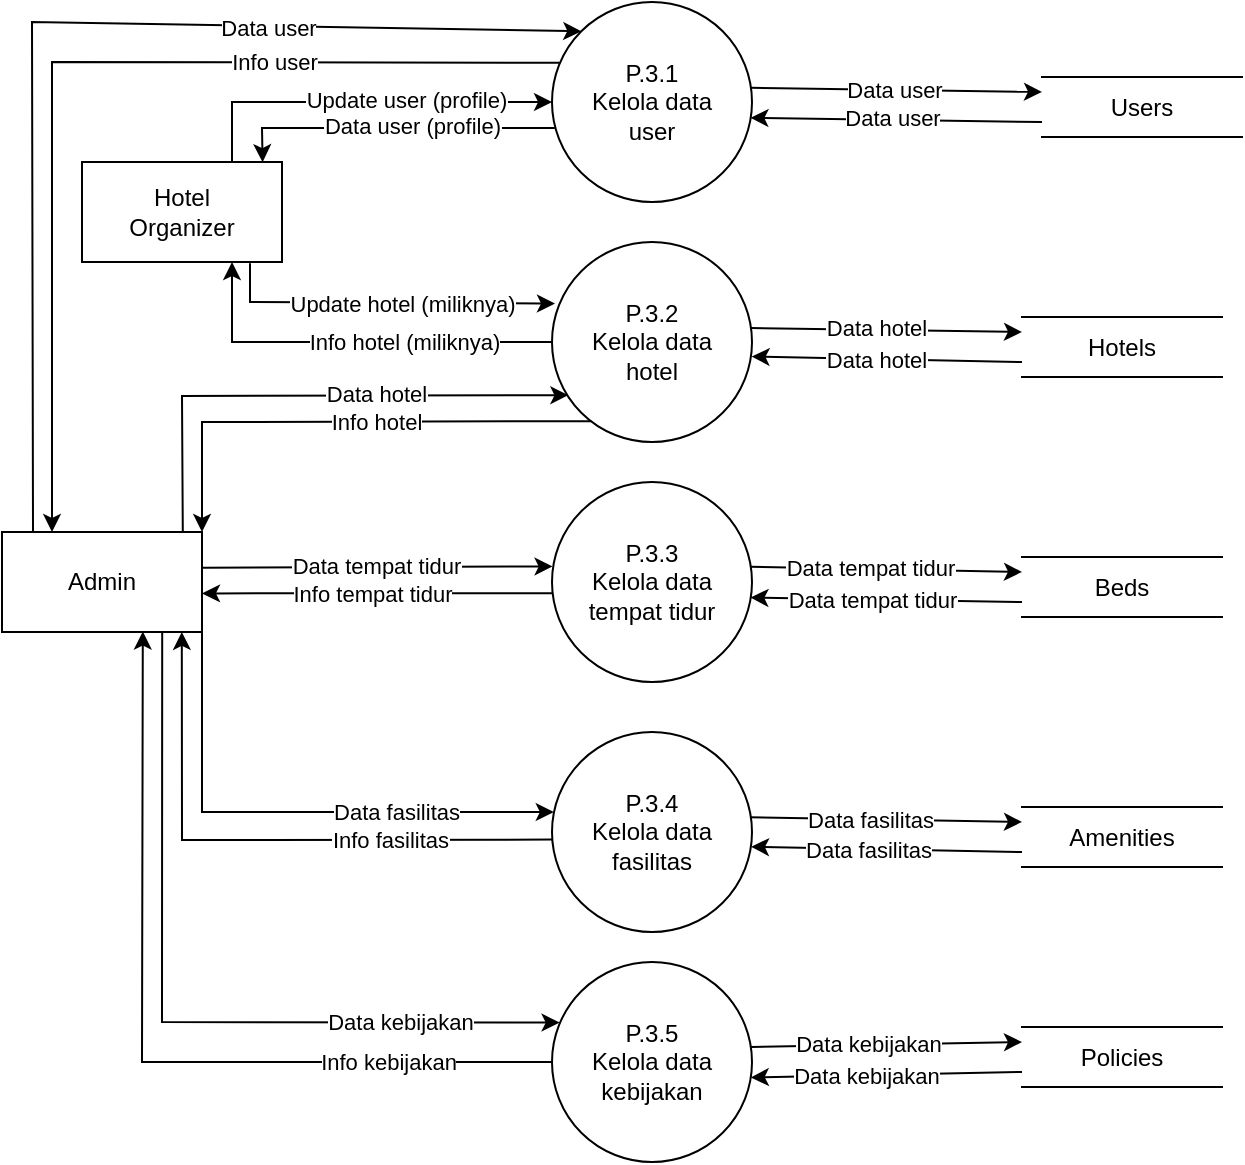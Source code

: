 <mxfile>
    <diagram id="c55P3ctVK4u0qjwBiOBQ" name="Page-1">
        <mxGraphModel dx="1222" dy="913" grid="1" gridSize="10" guides="1" tooltips="1" connect="1" arrows="1" fold="1" page="1" pageScale="1" pageWidth="850" pageHeight="1100" math="0" shadow="0">
            <root>
                <mxCell id="0"/>
                <mxCell id="1" parent="0"/>
                <mxCell id="4" value="" style="endArrow=classic;html=1;rounded=0;curved=0;jumpStyle=arc;entryX=0;entryY=0.25;entryDx=0;entryDy=0;exitX=0.983;exitY=0.426;exitDx=0;exitDy=0;exitPerimeter=0;" parent="1" source="13" target="17" edge="1">
                    <mxGeometry width="50" height="50" relative="1" as="geometry">
                        <mxPoint x="697.19" y="740.0" as="sourcePoint"/>
                        <mxPoint x="510.0" y="740.6" as="targetPoint"/>
                    </mxGeometry>
                </mxCell>
                <mxCell id="48" value="Data fasilitas" style="edgeLabel;html=1;align=center;verticalAlign=middle;resizable=0;points=[];" parent="4" vertex="1" connectable="0">
                    <mxGeometry x="-0.118" relative="1" as="geometry">
                        <mxPoint as="offset"/>
                    </mxGeometry>
                </mxCell>
                <mxCell id="6" value="" style="endArrow=classic;html=1;rounded=0;curved=0;jumpStyle=arc;entryX=0;entryY=0.25;entryDx=0;entryDy=0;exitX=0.986;exitY=0.424;exitDx=0;exitDy=0;exitPerimeter=0;" parent="1" source="11" target="18" edge="1">
                    <mxGeometry width="50" height="50" relative="1" as="geometry">
                        <mxPoint x="662.19" y="500.0" as="sourcePoint"/>
                        <mxPoint x="475.0" y="500.6" as="targetPoint"/>
                    </mxGeometry>
                </mxCell>
                <mxCell id="46" value="Data tempat tidur" style="edgeLabel;html=1;align=center;verticalAlign=middle;resizable=0;points=[];" parent="6" vertex="1" connectable="0">
                    <mxGeometry x="-0.12" y="1" relative="1" as="geometry">
                        <mxPoint as="offset"/>
                    </mxGeometry>
                </mxCell>
                <mxCell id="7" value="" style="endArrow=classic;html=1;rounded=0;curved=0;jumpStyle=arc;entryX=0.992;entryY=0.579;entryDx=0;entryDy=0;exitX=0;exitY=0.75;exitDx=0;exitDy=0;entryPerimeter=0;" parent="1" source="14" target="8" edge="1">
                    <mxGeometry width="50" height="50" relative="1" as="geometry">
                        <mxPoint x="662.19" y="240.0" as="sourcePoint"/>
                        <mxPoint x="475.0" y="240.6" as="targetPoint"/>
                    </mxGeometry>
                </mxCell>
                <mxCell id="43" value="Data user" style="edgeLabel;html=1;align=center;verticalAlign=middle;resizable=0;points=[];" parent="7" vertex="1" connectable="0">
                    <mxGeometry x="-0.017" relative="1" as="geometry">
                        <mxPoint x="-4" y="-1" as="offset"/>
                    </mxGeometry>
                </mxCell>
                <mxCell id="8" value="P.3.1&lt;div&gt;Kelola data&lt;/div&gt;&lt;div&gt;user&lt;/div&gt;" style="shape=ellipse;html=1;dashed=0;whiteSpace=wrap;perimeter=ellipsePerimeter;" parent="1" vertex="1">
                    <mxGeometry x="375" y="240" width="100" height="100" as="geometry"/>
                </mxCell>
                <mxCell id="9" value="P.3.2&lt;div&gt;Kelola data&lt;/div&gt;&lt;div&gt;hotel&lt;/div&gt;" style="shape=ellipse;html=1;dashed=0;whiteSpace=wrap;perimeter=ellipsePerimeter;" parent="1" vertex="1">
                    <mxGeometry x="375" y="360" width="100" height="100" as="geometry"/>
                </mxCell>
                <mxCell id="10" value="P.3.5&lt;div&gt;Kelola data&lt;/div&gt;&lt;div&gt;kebijakan&lt;/div&gt;" style="shape=ellipse;html=1;dashed=0;whiteSpace=wrap;perimeter=ellipsePerimeter;" parent="1" vertex="1">
                    <mxGeometry x="375" y="720" width="100" height="100" as="geometry"/>
                </mxCell>
                <mxCell id="11" value="P.3.3&lt;div&gt;Kelola data&lt;/div&gt;&lt;div&gt;tempat tidur&lt;/div&gt;" style="shape=ellipse;html=1;dashed=0;whiteSpace=wrap;perimeter=ellipsePerimeter;" parent="1" vertex="1">
                    <mxGeometry x="375" y="480" width="100" height="100" as="geometry"/>
                </mxCell>
                <mxCell id="13" value="P.3.4&lt;div&gt;Kelola data&lt;/div&gt;&lt;div&gt;fasilitas&lt;/div&gt;" style="shape=ellipse;html=1;dashed=0;whiteSpace=wrap;perimeter=ellipsePerimeter;" parent="1" vertex="1">
                    <mxGeometry x="375" y="605" width="100" height="100" as="geometry"/>
                </mxCell>
                <mxCell id="14" value="Users" style="html=1;dashed=0;whiteSpace=wrap;shape=partialRectangle;right=0;left=0;" parent="1" vertex="1">
                    <mxGeometry x="620" y="277.5" width="100" height="30" as="geometry"/>
                </mxCell>
                <mxCell id="16" value="Policies" style="html=1;dashed=0;whiteSpace=wrap;shape=partialRectangle;right=0;left=0;" parent="1" vertex="1">
                    <mxGeometry x="610" y="752.5" width="100" height="30" as="geometry"/>
                </mxCell>
                <mxCell id="17" value="Amenities" style="html=1;dashed=0;whiteSpace=wrap;shape=partialRectangle;right=0;left=0;" parent="1" vertex="1">
                    <mxGeometry x="610" y="642.5" width="100" height="30" as="geometry"/>
                </mxCell>
                <mxCell id="18" value="Beds" style="html=1;dashed=0;whiteSpace=wrap;shape=partialRectangle;right=0;left=0;" parent="1" vertex="1">
                    <mxGeometry x="610" y="517.5" width="100" height="30" as="geometry"/>
                </mxCell>
                <mxCell id="19" value="Hotels" style="html=1;dashed=0;whiteSpace=wrap;shape=partialRectangle;right=0;left=0;" parent="1" vertex="1">
                    <mxGeometry x="610" y="397.5" width="100" height="30" as="geometry"/>
                </mxCell>
                <mxCell id="20" value="" style="endArrow=classic;html=1;rounded=0;curved=0;jumpStyle=arc;entryX=0.994;entryY=0.577;entryDx=0;entryDy=0;exitX=0;exitY=0.75;exitDx=0;exitDy=0;entryPerimeter=0;" parent="1" source="16" target="10" edge="1">
                    <mxGeometry width="50" height="50" relative="1" as="geometry">
                        <mxPoint x="662.19" y="780.0" as="sourcePoint"/>
                        <mxPoint x="475.0" y="780.6" as="targetPoint"/>
                    </mxGeometry>
                </mxCell>
                <mxCell id="51" value="Data kebijakan" style="edgeLabel;html=1;align=center;verticalAlign=middle;resizable=0;points=[];" parent="20" vertex="1" connectable="0">
                    <mxGeometry x="0.148" relative="1" as="geometry">
                        <mxPoint as="offset"/>
                    </mxGeometry>
                </mxCell>
                <mxCell id="21" value="" style="endArrow=classic;html=1;rounded=0;curved=0;jumpStyle=arc;entryX=0.995;entryY=0.574;entryDx=0;entryDy=0;exitX=0;exitY=0.75;exitDx=0;exitDy=0;entryPerimeter=0;" parent="1" source="17" target="13" edge="1">
                    <mxGeometry width="50" height="50" relative="1" as="geometry">
                        <mxPoint x="687.19" y="730.0" as="sourcePoint"/>
                        <mxPoint x="500.0" y="730.6" as="targetPoint"/>
                    </mxGeometry>
                </mxCell>
                <mxCell id="49" value="Data fasilitas" style="edgeLabel;html=1;align=center;verticalAlign=middle;resizable=0;points=[];" parent="21" vertex="1" connectable="0">
                    <mxGeometry x="0.082" relative="1" as="geometry">
                        <mxPoint x="-4" as="offset"/>
                    </mxGeometry>
                </mxCell>
                <mxCell id="22" value="" style="endArrow=classic;html=1;rounded=0;curved=0;jumpStyle=arc;entryX=0.998;entryY=0.573;entryDx=0;entryDy=0;exitX=0;exitY=0.75;exitDx=0;exitDy=0;entryPerimeter=0;" parent="1" source="19" target="9" edge="1">
                    <mxGeometry width="50" height="50" relative="1" as="geometry">
                        <mxPoint x="667.19" y="390.0" as="sourcePoint"/>
                        <mxPoint x="480.0" y="390.6" as="targetPoint"/>
                    </mxGeometry>
                </mxCell>
                <mxCell id="45" value="Data hotel" style="edgeLabel;html=1;align=center;verticalAlign=middle;resizable=0;points=[];" parent="22" vertex="1" connectable="0">
                    <mxGeometry x="0.047" relative="1" as="geometry">
                        <mxPoint x="-2" as="offset"/>
                    </mxGeometry>
                </mxCell>
                <mxCell id="23" value="" style="endArrow=classic;html=1;rounded=0;curved=0;jumpStyle=arc;entryX=0.992;entryY=0.578;entryDx=0;entryDy=0;exitX=0;exitY=0.75;exitDx=0;exitDy=0;entryPerimeter=0;" parent="1" source="18" target="11" edge="1">
                    <mxGeometry width="50" height="50" relative="1" as="geometry">
                        <mxPoint x="662.19" y="579.17" as="sourcePoint"/>
                        <mxPoint x="475.0" y="579.77" as="targetPoint"/>
                    </mxGeometry>
                </mxCell>
                <mxCell id="47" value="Data tempat tidur" style="edgeLabel;html=1;align=center;verticalAlign=middle;resizable=0;points=[];" parent="23" vertex="1" connectable="0">
                    <mxGeometry x="0.157" y="1" relative="1" as="geometry">
                        <mxPoint x="3" y="-1" as="offset"/>
                    </mxGeometry>
                </mxCell>
                <mxCell id="24" value="" style="endArrow=classic;html=1;rounded=0;curved=0;jumpStyle=arc;entryX=0;entryY=0.25;entryDx=0;entryDy=0;exitX=0.994;exitY=0.43;exitDx=0;exitDy=0;exitPerimeter=0;" parent="1" source="9" target="19" edge="1">
                    <mxGeometry width="50" height="50" relative="1" as="geometry">
                        <mxPoint x="687.19" y="320.0" as="sourcePoint"/>
                        <mxPoint x="500.0" y="320.6" as="targetPoint"/>
                    </mxGeometry>
                </mxCell>
                <mxCell id="44" value="Data hotel" style="edgeLabel;html=1;align=center;verticalAlign=middle;resizable=0;points=[];" parent="24" vertex="1" connectable="0">
                    <mxGeometry x="-0.081" y="1" relative="1" as="geometry">
                        <mxPoint as="offset"/>
                    </mxGeometry>
                </mxCell>
                <mxCell id="25" value="" style="endArrow=classic;html=1;rounded=0;curved=0;jumpStyle=arc;entryX=0;entryY=0.25;entryDx=0;entryDy=0;exitX=0.99;exitY=0.429;exitDx=0;exitDy=0;exitPerimeter=0;" parent="1" source="8" target="14" edge="1">
                    <mxGeometry width="50" height="50" relative="1" as="geometry">
                        <mxPoint x="530" y="200" as="sourcePoint"/>
                        <mxPoint x="510.0" y="270.6" as="targetPoint"/>
                    </mxGeometry>
                </mxCell>
                <mxCell id="42" value="Data user" style="edgeLabel;html=1;align=center;verticalAlign=middle;resizable=0;points=[];" parent="25" vertex="1" connectable="0">
                    <mxGeometry x="-0.223" relative="1" as="geometry">
                        <mxPoint x="15" as="offset"/>
                    </mxGeometry>
                </mxCell>
                <mxCell id="26" value="" style="endArrow=classic;html=1;rounded=0;curved=0;jumpStyle=arc;entryX=0.75;entryY=1;entryDx=0;entryDy=0;exitX=0;exitY=0.5;exitDx=0;exitDy=0;" parent="1" target="57" edge="1" source="9">
                    <mxGeometry width="50" height="50" relative="1" as="geometry">
                        <mxPoint x="375" y="374.0" as="sourcePoint"/>
                        <mxPoint x="215" y="314" as="targetPoint"/>
                        <Array as="points">
                            <mxPoint x="215" y="410"/>
                        </Array>
                    </mxGeometry>
                </mxCell>
                <mxCell id="58" value="Info hotel (miliknya)" style="edgeLabel;html=1;align=center;verticalAlign=middle;resizable=0;points=[];" parent="26" vertex="1" connectable="0">
                    <mxGeometry x="0.046" y="-1" relative="1" as="geometry">
                        <mxPoint x="30" y="1" as="offset"/>
                    </mxGeometry>
                </mxCell>
                <mxCell id="28" value="" style="endArrow=classic;html=1;rounded=0;curved=0;jumpStyle=arc;entryX=0.704;entryY=0.995;entryDx=0;entryDy=0;exitX=0;exitY=0.5;exitDx=0;exitDy=0;entryPerimeter=0;" parent="1" target="52" edge="1" source="10">
                    <mxGeometry width="50" height="50" relative="1" as="geometry">
                        <mxPoint x="376.1" y="844.1" as="sourcePoint"/>
                        <mxPoint x="175" y="559" as="targetPoint"/>
                        <Array as="points">
                            <mxPoint x="170" y="770"/>
                        </Array>
                    </mxGeometry>
                </mxCell>
                <mxCell id="67" value="Info kebijakan" style="edgeLabel;html=1;align=center;verticalAlign=middle;resizable=0;points=[];" parent="28" vertex="1" connectable="0">
                    <mxGeometry x="-0.574" relative="1" as="geometry">
                        <mxPoint x="7" as="offset"/>
                    </mxGeometry>
                </mxCell>
                <mxCell id="29" value="" style="endArrow=classic;html=1;rounded=0;curved=0;jumpStyle=arc;entryX=0;entryY=0.25;entryDx=0;entryDy=0;exitX=0.995;exitY=0.425;exitDx=0;exitDy=0;exitPerimeter=0;" parent="1" source="10" target="16" edge="1">
                    <mxGeometry width="50" height="50" relative="1" as="geometry">
                        <mxPoint x="662.19" y="800.0" as="sourcePoint"/>
                        <mxPoint x="475.0" y="800.6" as="targetPoint"/>
                    </mxGeometry>
                </mxCell>
                <mxCell id="50" value="Data kebijakan" style="edgeLabel;html=1;align=center;verticalAlign=middle;resizable=0;points=[];" parent="29" vertex="1" connectable="0">
                    <mxGeometry x="-0.169" y="1" relative="1" as="geometry">
                        <mxPoint x="2" as="offset"/>
                    </mxGeometry>
                </mxCell>
                <mxCell id="30" value="" style="endArrow=classic;html=1;rounded=0;curved=0;jumpStyle=arc;entryX=0.038;entryY=0.303;entryDx=0;entryDy=0;entryPerimeter=0;exitX=0.801;exitY=0.995;exitDx=0;exitDy=0;exitPerimeter=0;" parent="1" source="52" target="10" edge="1">
                    <mxGeometry width="50" height="50" relative="1" as="geometry">
                        <mxPoint x="182" y="556" as="sourcePoint"/>
                        <mxPoint x="52.81" y="910.6" as="targetPoint"/>
                        <Array as="points">
                            <mxPoint x="180" y="750"/>
                        </Array>
                    </mxGeometry>
                </mxCell>
                <mxCell id="66" value="Data kebijakan" style="edgeLabel;html=1;align=center;verticalAlign=middle;resizable=0;points=[];" parent="30" vertex="1" connectable="0">
                    <mxGeometry x="0.52" relative="1" as="geometry">
                        <mxPoint x="15" as="offset"/>
                    </mxGeometry>
                </mxCell>
                <mxCell id="31" value="" style="endArrow=classic;html=1;rounded=0;curved=0;jumpStyle=arc;entryX=0.015;entryY=0.308;entryDx=0;entryDy=0;exitX=0.84;exitY=1.013;exitDx=0;exitDy=0;exitPerimeter=0;entryPerimeter=0;" parent="1" source="57" target="9" edge="1">
                    <mxGeometry width="50" height="50" relative="1" as="geometry">
                        <mxPoint x="367.19" y="350.0" as="sourcePoint"/>
                        <mxPoint x="180.0" y="350.6" as="targetPoint"/>
                        <Array as="points">
                            <mxPoint x="224" y="390"/>
                        </Array>
                    </mxGeometry>
                </mxCell>
                <mxCell id="59" value="Update hotel (miliknya)" style="edgeLabel;html=1;align=center;verticalAlign=middle;resizable=0;points=[];" parent="31" vertex="1" connectable="0">
                    <mxGeometry x="-0.125" relative="1" as="geometry">
                        <mxPoint x="20" as="offset"/>
                    </mxGeometry>
                </mxCell>
                <mxCell id="32" value="" style="endArrow=classic;html=1;rounded=0;curved=0;jumpStyle=arc;exitX=0.904;exitY=0.006;exitDx=0;exitDy=0;exitPerimeter=0;entryX=0.082;entryY=0.766;entryDx=0;entryDy=0;entryPerimeter=0;" parent="1" source="52" target="9" edge="1">
                    <mxGeometry width="50" height="50" relative="1" as="geometry">
                        <mxPoint x="277.19" y="355.0" as="sourcePoint"/>
                        <mxPoint x="190" y="330" as="targetPoint"/>
                        <Array as="points">
                            <mxPoint x="190" y="437"/>
                        </Array>
                    </mxGeometry>
                </mxCell>
                <mxCell id="55" value="Data hotel" style="edgeLabel;html=1;align=center;verticalAlign=middle;resizable=0;points=[];" parent="32" vertex="1" connectable="0">
                    <mxGeometry x="0.176" y="1" relative="1" as="geometry">
                        <mxPoint x="11" as="offset"/>
                    </mxGeometry>
                </mxCell>
                <mxCell id="33" value="" style="endArrow=classic;html=1;rounded=0;curved=0;jumpStyle=arc;entryX=0.899;entryY=0.999;entryDx=0;entryDy=0;exitX=0.005;exitY=0.538;exitDx=0;exitDy=0;exitPerimeter=0;entryPerimeter=0;" parent="1" source="13" target="52" edge="1">
                    <mxGeometry width="50" height="50" relative="1" as="geometry">
                        <mxPoint x="317.19" y="770.0" as="sourcePoint"/>
                        <mxPoint x="130.0" y="770.6" as="targetPoint"/>
                        <Array as="points">
                            <mxPoint x="190" y="659"/>
                        </Array>
                    </mxGeometry>
                </mxCell>
                <mxCell id="65" value="Info fasilitas" style="edgeLabel;html=1;align=center;verticalAlign=middle;resizable=0;points=[];" parent="33" vertex="1" connectable="0">
                    <mxGeometry x="-0.32" relative="1" as="geometry">
                        <mxPoint x="17" as="offset"/>
                    </mxGeometry>
                </mxCell>
                <mxCell id="34" value="" style="endArrow=classic;html=1;rounded=0;curved=0;jumpStyle=arc;entryX=1;entryY=0.614;entryDx=0;entryDy=0;exitX=0.001;exitY=0.556;exitDx=0;exitDy=0;exitPerimeter=0;entryPerimeter=0;" parent="1" source="11" target="52" edge="1">
                    <mxGeometry width="50" height="50" relative="1" as="geometry">
                        <mxPoint x="377.19" y="500.0" as="sourcePoint"/>
                        <mxPoint x="190.0" y="500.6" as="targetPoint"/>
                    </mxGeometry>
                </mxCell>
                <mxCell id="54" value="Info tempat tidur" style="edgeLabel;html=1;align=center;verticalAlign=middle;resizable=0;points=[];" parent="34" vertex="1" connectable="0">
                    <mxGeometry x="0.064" y="-1" relative="1" as="geometry">
                        <mxPoint x="3" y="1" as="offset"/>
                    </mxGeometry>
                </mxCell>
                <mxCell id="35" value="" style="endArrow=classic;html=1;rounded=0;curved=0;jumpStyle=arc;entryX=0.009;entryY=0.4;entryDx=0;entryDy=0;exitX=1;exitY=1;exitDx=0;exitDy=0;entryPerimeter=0;" parent="1" source="52" target="13" edge="1">
                    <mxGeometry width="50" height="50" relative="1" as="geometry">
                        <mxPoint x="283.6" y="689.5" as="sourcePoint"/>
                        <mxPoint x="96.41" y="690.1" as="targetPoint"/>
                        <Array as="points">
                            <mxPoint x="200" y="645"/>
                        </Array>
                    </mxGeometry>
                </mxCell>
                <mxCell id="64" value="Data fasilitas" style="edgeLabel;html=1;align=center;verticalAlign=middle;resizable=0;points=[];" parent="35" vertex="1" connectable="0">
                    <mxGeometry x="0.269" relative="1" as="geometry">
                        <mxPoint x="18" as="offset"/>
                    </mxGeometry>
                </mxCell>
                <mxCell id="36" value="" style="endArrow=classic;html=1;rounded=0;curved=0;jumpStyle=arc;entryX=0.25;entryY=0;entryDx=0;entryDy=0;exitX=0.037;exitY=0.304;exitDx=0;exitDy=0;exitPerimeter=0;" parent="1" source="8" target="52" edge="1">
                    <mxGeometry width="50" height="50" relative="1" as="geometry">
                        <mxPoint x="120" y="170" as="sourcePoint"/>
                        <mxPoint x="-40.0" y="420.6" as="targetPoint"/>
                        <Array as="points">
                            <mxPoint x="125" y="270"/>
                        </Array>
                    </mxGeometry>
                </mxCell>
                <mxCell id="62" value="Info user" style="edgeLabel;html=1;align=center;verticalAlign=middle;resizable=0;points=[];" parent="36" vertex="1" connectable="0">
                    <mxGeometry x="-0.361" relative="1" as="geometry">
                        <mxPoint x="13" as="offset"/>
                    </mxGeometry>
                </mxCell>
                <mxCell id="37" value="" style="endArrow=classic;html=1;rounded=0;curved=0;jumpStyle=arc;entryX=0.003;entryY=0.422;entryDx=0;entryDy=0;exitX=1.004;exitY=0.357;exitDx=0;exitDy=0;exitPerimeter=0;entryPerimeter=0;" parent="1" source="52" target="11" edge="1">
                    <mxGeometry width="50" height="50" relative="1" as="geometry">
                        <mxPoint x="407.19" y="450.0" as="sourcePoint"/>
                        <mxPoint x="220.0" y="450.6" as="targetPoint"/>
                    </mxGeometry>
                </mxCell>
                <mxCell id="53" value="Data tempat tidur" style="edgeLabel;html=1;align=center;verticalAlign=middle;resizable=0;points=[];" parent="37" vertex="1" connectable="0">
                    <mxGeometry x="-0.27" relative="1" as="geometry">
                        <mxPoint x="22" y="-1" as="offset"/>
                    </mxGeometry>
                </mxCell>
                <mxCell id="38" value="" style="endArrow=classic;html=1;rounded=0;curved=0;jumpStyle=arc;entryX=0;entryY=0.5;entryDx=0;entryDy=0;exitX=0.75;exitY=0;exitDx=0;exitDy=0;" parent="1" source="57" target="8" edge="1">
                    <mxGeometry width="50" height="50" relative="1" as="geometry">
                        <mxPoint x="397.19" y="209.7" as="sourcePoint"/>
                        <mxPoint x="210.0" y="210.3" as="targetPoint"/>
                        <Array as="points">
                            <mxPoint x="215" y="290"/>
                        </Array>
                    </mxGeometry>
                </mxCell>
                <mxCell id="60" value="Update user (profile)" style="edgeLabel;html=1;align=center;verticalAlign=middle;resizable=0;points=[];" parent="38" vertex="1" connectable="0">
                    <mxGeometry x="-0.184" y="1" relative="1" as="geometry">
                        <mxPoint x="39" as="offset"/>
                    </mxGeometry>
                </mxCell>
                <mxCell id="39" value="" style="endArrow=classic;html=1;rounded=0;curved=0;jumpStyle=arc;exitX=0.155;exitY=-0.003;exitDx=0;exitDy=0;exitPerimeter=0;entryX=0;entryY=0;entryDx=0;entryDy=0;" parent="1" source="52" target="8" edge="1">
                    <mxGeometry width="50" height="50" relative="1" as="geometry">
                        <mxPoint x="110" y="500" as="sourcePoint"/>
                        <mxPoint x="110" y="130" as="targetPoint"/>
                        <Array as="points">
                            <mxPoint x="115" y="250"/>
                        </Array>
                    </mxGeometry>
                </mxCell>
                <mxCell id="63" value="Data user" style="edgeLabel;html=1;align=center;verticalAlign=middle;resizable=0;points=[];" parent="39" vertex="1" connectable="0">
                    <mxGeometry x="0.408" y="-1" relative="1" as="geometry">
                        <mxPoint as="offset"/>
                    </mxGeometry>
                </mxCell>
                <mxCell id="40" value="" style="endArrow=classic;html=1;rounded=0;curved=0;jumpStyle=arc;entryX=0.903;entryY=0.002;entryDx=0;entryDy=0;exitX=0.014;exitY=0.63;exitDx=0;exitDy=0;exitPerimeter=0;entryPerimeter=0;" parent="1" source="8" target="57" edge="1">
                    <mxGeometry width="50" height="50" relative="1" as="geometry">
                        <mxPoint x="375.9" y="223.4" as="sourcePoint"/>
                        <mxPoint x="229.1" y="262.65" as="targetPoint"/>
                        <Array as="points">
                            <mxPoint x="230" y="303"/>
                        </Array>
                    </mxGeometry>
                </mxCell>
                <mxCell id="61" value="Data user (profile)" style="edgeLabel;html=1;align=center;verticalAlign=middle;resizable=0;points=[];" parent="40" vertex="1" connectable="0">
                    <mxGeometry x="0.242" y="-1" relative="1" as="geometry">
                        <mxPoint x="30" as="offset"/>
                    </mxGeometry>
                </mxCell>
                <mxCell id="41" value="" style="endArrow=classic;html=1;rounded=0;curved=0;jumpStyle=arc;entryX=1;entryY=0;entryDx=0;entryDy=0;exitX=0.197;exitY=0.896;exitDx=0;exitDy=0;exitPerimeter=0;" parent="1" source="9" target="52" edge="1">
                    <mxGeometry width="50" height="50" relative="1" as="geometry">
                        <mxPoint x="317" y="440" as="sourcePoint"/>
                        <mxPoint x="130.0" y="410.6" as="targetPoint"/>
                        <Array as="points">
                            <mxPoint x="200" y="450"/>
                        </Array>
                    </mxGeometry>
                </mxCell>
                <mxCell id="56" value="Info hotel" style="edgeLabel;html=1;align=center;verticalAlign=middle;resizable=0;points=[];" parent="41" vertex="1" connectable="0">
                    <mxGeometry x="-0.116" y="1" relative="1" as="geometry">
                        <mxPoint x="3" y="-1" as="offset"/>
                    </mxGeometry>
                </mxCell>
                <mxCell id="52" value="Admin" style="html=1;dashed=0;whiteSpace=wrap;" parent="1" vertex="1">
                    <mxGeometry x="100" y="505" width="100" height="50" as="geometry"/>
                </mxCell>
                <mxCell id="57" value="Hotel&lt;div&gt;Organizer&lt;/div&gt;" style="html=1;dashed=0;whiteSpace=wrap;" parent="1" vertex="1">
                    <mxGeometry x="140" y="320" width="100" height="50" as="geometry"/>
                </mxCell>
            </root>
        </mxGraphModel>
    </diagram>
</mxfile>